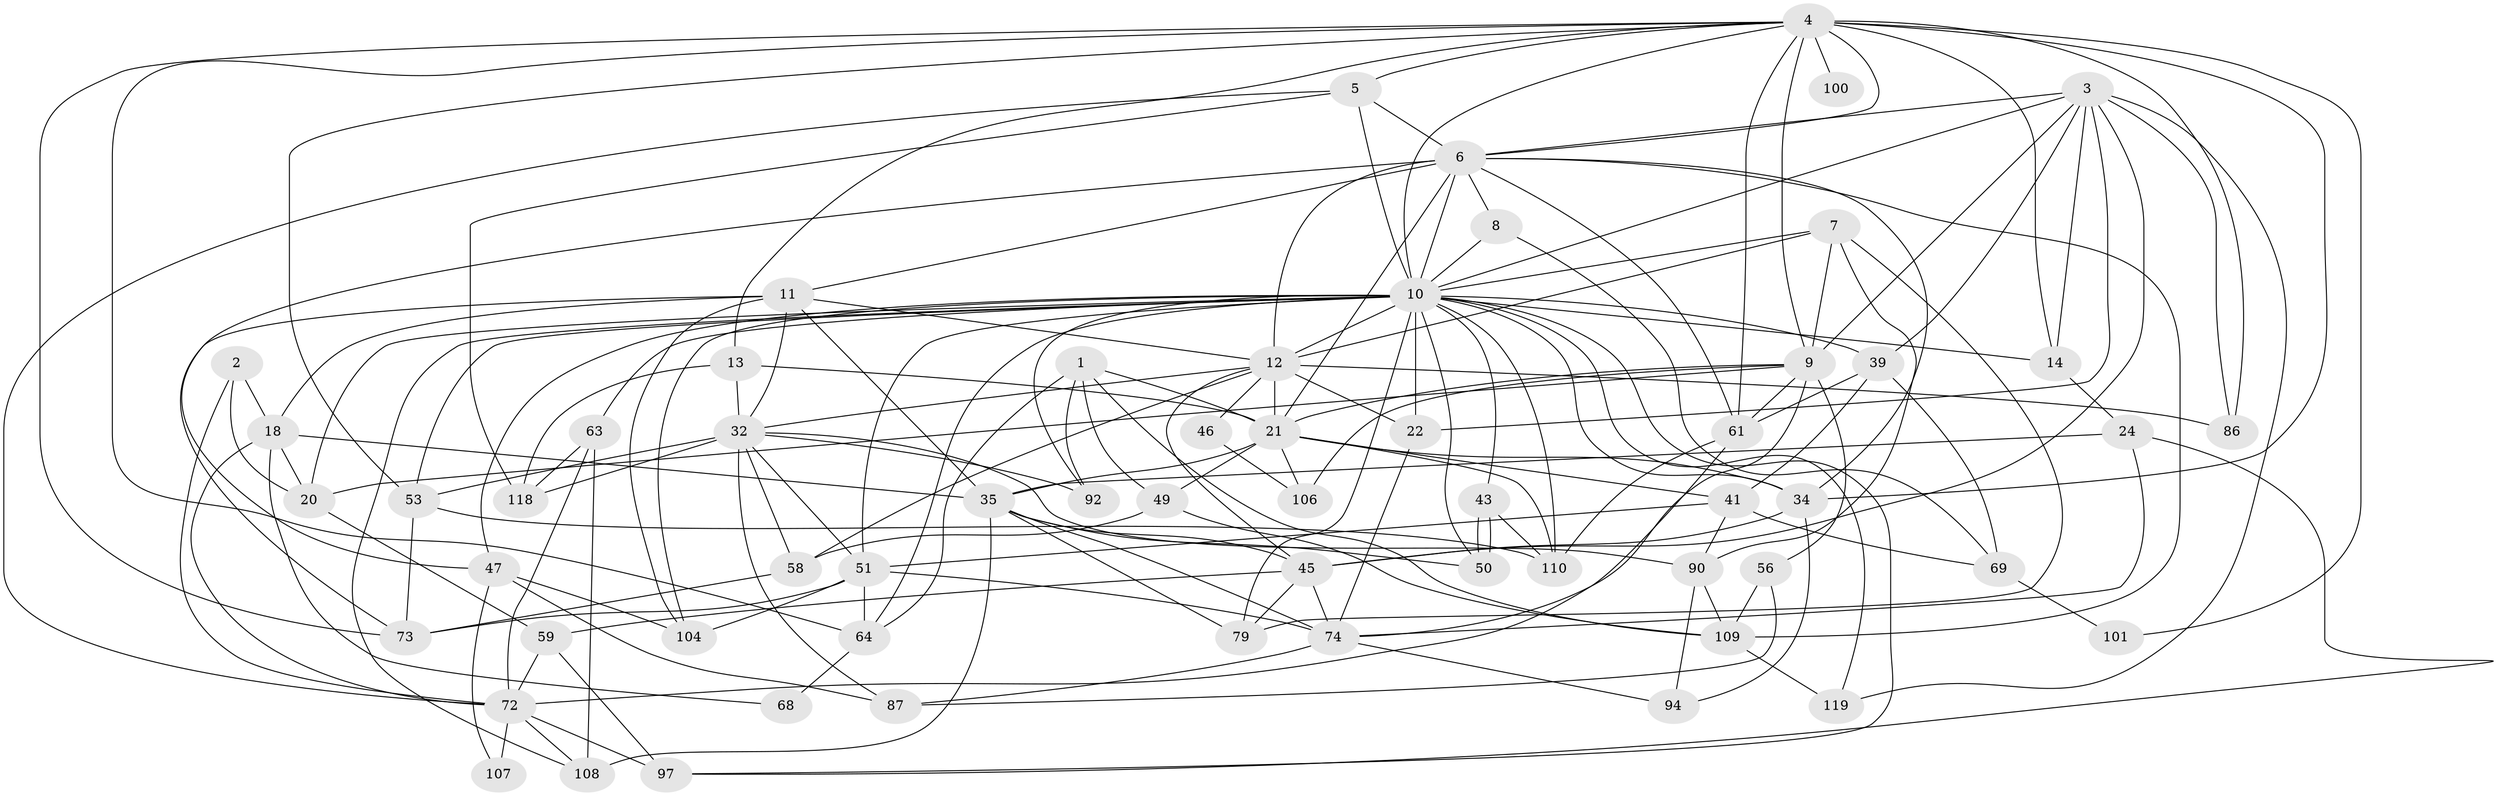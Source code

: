 // original degree distribution, {2: 0.15702479338842976, 3: 0.2231404958677686, 4: 0.33884297520661155, 8: 0.024793388429752067, 5: 0.1487603305785124, 6: 0.05785123966942149, 7: 0.04132231404958678, 10: 0.008264462809917356}
// Generated by graph-tools (version 1.1) at 2025/15/03/09/25 04:15:07]
// undirected, 60 vertices, 167 edges
graph export_dot {
graph [start="1"]
  node [color=gray90,style=filled];
  1 [super="+25"];
  2;
  3 [super="+15+113+117"];
  4 [super="+17+76+55"];
  5 [super="+77"];
  6 [super="+31+66+29"];
  7 [super="+37"];
  8 [super="+85"];
  9 [super="+16+103+42"];
  10 [super="+84+23+19"];
  11 [super="+75"];
  12 [super="+28"];
  13 [super="+88"];
  14 [super="+91"];
  18 [super="+83"];
  20 [super="+27"];
  21 [super="+30+33+93+38"];
  22;
  24;
  32 [super="+60"];
  34 [super="+57"];
  35 [super="+44+48"];
  39;
  41;
  43;
  45 [super="+71"];
  46;
  47 [super="+54"];
  49 [super="+99"];
  50;
  51 [super="+78+52"];
  53 [super="+70"];
  56 [super="+67"];
  58;
  59 [super="+111"];
  61 [super="+96"];
  63;
  64;
  68;
  69;
  72 [super="+82"];
  73 [super="+89"];
  74 [super="+81"];
  79;
  86;
  87;
  90 [super="+115"];
  92;
  94;
  97;
  100;
  101;
  104;
  106;
  107;
  108;
  109;
  110;
  118;
  119;
  1 -- 21;
  1 -- 64;
  1 -- 49;
  1 -- 92;
  1 -- 109;
  2 -- 20;
  2 -- 72;
  2 -- 18;
  3 -- 86;
  3 -- 45;
  3 -- 119;
  3 -- 22;
  3 -- 39;
  3 -- 9;
  3 -- 14;
  3 -- 6;
  3 -- 10;
  4 -- 34 [weight=2];
  4 -- 73;
  4 -- 100 [weight=2];
  4 -- 101;
  4 -- 14;
  4 -- 10;
  4 -- 5;
  4 -- 6;
  4 -- 64;
  4 -- 9;
  4 -- 86;
  4 -- 61;
  4 -- 53;
  4 -- 13;
  5 -- 118;
  5 -- 10;
  5 -- 6;
  5 -- 72;
  6 -- 47;
  6 -- 11;
  6 -- 109;
  6 -- 21;
  6 -- 61;
  6 -- 8;
  6 -- 12 [weight=2];
  6 -- 10;
  6 -- 34;
  7 -- 90;
  7 -- 9;
  7 -- 10;
  7 -- 79;
  7 -- 12;
  8 -- 69;
  8 -- 10 [weight=2];
  9 -- 74;
  9 -- 56;
  9 -- 20;
  9 -- 61 [weight=2];
  9 -- 21;
  9 -- 106;
  10 -- 97;
  10 -- 22;
  10 -- 108;
  10 -- 92;
  10 -- 39;
  10 -- 110;
  10 -- 50 [weight=2];
  10 -- 53 [weight=2];
  10 -- 119;
  10 -- 12;
  10 -- 64;
  10 -- 104;
  10 -- 43;
  10 -- 14;
  10 -- 47;
  10 -- 79;
  10 -- 51;
  10 -- 20;
  10 -- 63;
  10 -- 34;
  11 -- 18;
  11 -- 32;
  11 -- 35;
  11 -- 104;
  11 -- 73;
  11 -- 12;
  12 -- 32;
  12 -- 45;
  12 -- 46;
  12 -- 21 [weight=2];
  12 -- 22;
  12 -- 86;
  12 -- 58;
  13 -- 21;
  13 -- 32;
  13 -- 118;
  14 -- 24;
  18 -- 35;
  18 -- 68;
  18 -- 20;
  18 -- 72;
  20 -- 59;
  21 -- 106 [weight=2];
  21 -- 34;
  21 -- 49;
  21 -- 35;
  21 -- 41;
  21 -- 110;
  22 -- 74;
  24 -- 97;
  24 -- 74;
  24 -- 35;
  32 -- 53;
  32 -- 51;
  32 -- 118;
  32 -- 87;
  32 -- 58;
  32 -- 92;
  32 -- 90;
  34 -- 45;
  34 -- 94;
  35 -- 79;
  35 -- 50;
  35 -- 74;
  35 -- 108;
  35 -- 45 [weight=2];
  39 -- 41;
  39 -- 69;
  39 -- 61;
  41 -- 69;
  41 -- 51;
  41 -- 90;
  43 -- 50;
  43 -- 50;
  43 -- 110;
  45 -- 74;
  45 -- 79;
  45 -- 59;
  46 -- 106;
  47 -- 104;
  47 -- 107;
  47 -- 87;
  49 -- 109;
  49 -- 58;
  51 -- 104;
  51 -- 64;
  51 -- 73;
  51 -- 74;
  53 -- 73;
  53 -- 110;
  56 -- 109;
  56 -- 87;
  58 -- 73;
  59 -- 97;
  59 -- 72;
  61 -- 72;
  61 -- 110;
  63 -- 108;
  63 -- 118;
  63 -- 72;
  64 -- 68;
  69 -- 101;
  72 -- 97;
  72 -- 107;
  72 -- 108;
  74 -- 87;
  74 -- 94;
  90 -- 94;
  90 -- 109;
  109 -- 119;
}
